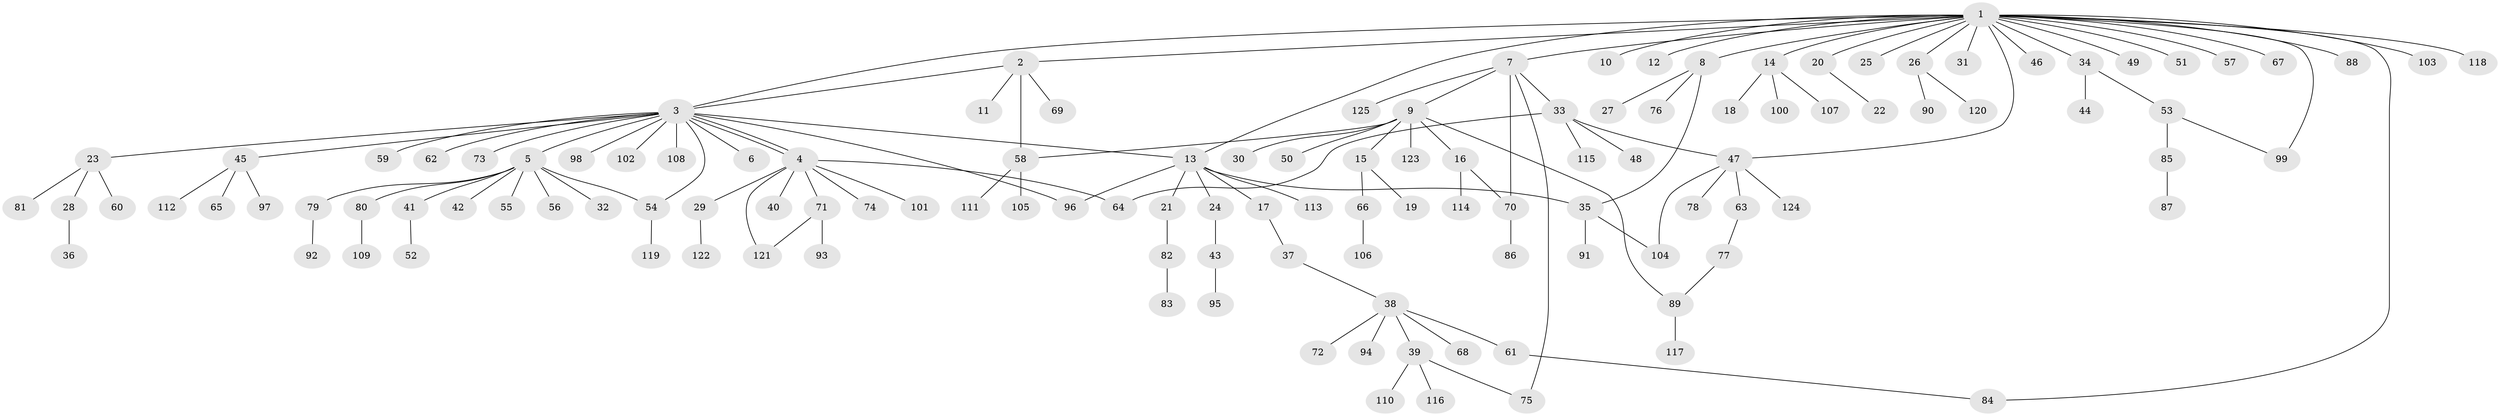 // Generated by graph-tools (version 1.1) at 2025/14/03/09/25 04:14:27]
// undirected, 125 vertices, 140 edges
graph export_dot {
graph [start="1"]
  node [color=gray90,style=filled];
  1;
  2;
  3;
  4;
  5;
  6;
  7;
  8;
  9;
  10;
  11;
  12;
  13;
  14;
  15;
  16;
  17;
  18;
  19;
  20;
  21;
  22;
  23;
  24;
  25;
  26;
  27;
  28;
  29;
  30;
  31;
  32;
  33;
  34;
  35;
  36;
  37;
  38;
  39;
  40;
  41;
  42;
  43;
  44;
  45;
  46;
  47;
  48;
  49;
  50;
  51;
  52;
  53;
  54;
  55;
  56;
  57;
  58;
  59;
  60;
  61;
  62;
  63;
  64;
  65;
  66;
  67;
  68;
  69;
  70;
  71;
  72;
  73;
  74;
  75;
  76;
  77;
  78;
  79;
  80;
  81;
  82;
  83;
  84;
  85;
  86;
  87;
  88;
  89;
  90;
  91;
  92;
  93;
  94;
  95;
  96;
  97;
  98;
  99;
  100;
  101;
  102;
  103;
  104;
  105;
  106;
  107;
  108;
  109;
  110;
  111;
  112;
  113;
  114;
  115;
  116;
  117;
  118;
  119;
  120;
  121;
  122;
  123;
  124;
  125;
  1 -- 2;
  1 -- 3;
  1 -- 7;
  1 -- 8;
  1 -- 10;
  1 -- 12;
  1 -- 13;
  1 -- 14;
  1 -- 20;
  1 -- 25;
  1 -- 26;
  1 -- 31;
  1 -- 34;
  1 -- 46;
  1 -- 47;
  1 -- 49;
  1 -- 51;
  1 -- 57;
  1 -- 67;
  1 -- 84;
  1 -- 88;
  1 -- 99;
  1 -- 103;
  1 -- 118;
  2 -- 3;
  2 -- 11;
  2 -- 58;
  2 -- 69;
  3 -- 4;
  3 -- 4;
  3 -- 5;
  3 -- 6;
  3 -- 13;
  3 -- 23;
  3 -- 45;
  3 -- 54;
  3 -- 59;
  3 -- 62;
  3 -- 73;
  3 -- 96;
  3 -- 98;
  3 -- 102;
  3 -- 108;
  4 -- 29;
  4 -- 40;
  4 -- 64;
  4 -- 71;
  4 -- 74;
  4 -- 101;
  4 -- 121;
  5 -- 32;
  5 -- 41;
  5 -- 42;
  5 -- 54;
  5 -- 55;
  5 -- 56;
  5 -- 79;
  5 -- 80;
  7 -- 9;
  7 -- 33;
  7 -- 70;
  7 -- 75;
  7 -- 125;
  8 -- 27;
  8 -- 35;
  8 -- 76;
  9 -- 15;
  9 -- 16;
  9 -- 30;
  9 -- 50;
  9 -- 58;
  9 -- 89;
  9 -- 123;
  13 -- 17;
  13 -- 21;
  13 -- 24;
  13 -- 35;
  13 -- 96;
  13 -- 113;
  14 -- 18;
  14 -- 100;
  14 -- 107;
  15 -- 19;
  15 -- 66;
  16 -- 70;
  16 -- 114;
  17 -- 37;
  20 -- 22;
  21 -- 82;
  23 -- 28;
  23 -- 60;
  23 -- 81;
  24 -- 43;
  26 -- 90;
  26 -- 120;
  28 -- 36;
  29 -- 122;
  33 -- 47;
  33 -- 48;
  33 -- 64;
  33 -- 115;
  34 -- 44;
  34 -- 53;
  35 -- 91;
  35 -- 104;
  37 -- 38;
  38 -- 39;
  38 -- 61;
  38 -- 68;
  38 -- 72;
  38 -- 94;
  39 -- 75;
  39 -- 110;
  39 -- 116;
  41 -- 52;
  43 -- 95;
  45 -- 65;
  45 -- 97;
  45 -- 112;
  47 -- 63;
  47 -- 78;
  47 -- 104;
  47 -- 124;
  53 -- 85;
  53 -- 99;
  54 -- 119;
  58 -- 105;
  58 -- 111;
  61 -- 84;
  63 -- 77;
  66 -- 106;
  70 -- 86;
  71 -- 93;
  71 -- 121;
  77 -- 89;
  79 -- 92;
  80 -- 109;
  82 -- 83;
  85 -- 87;
  89 -- 117;
}
